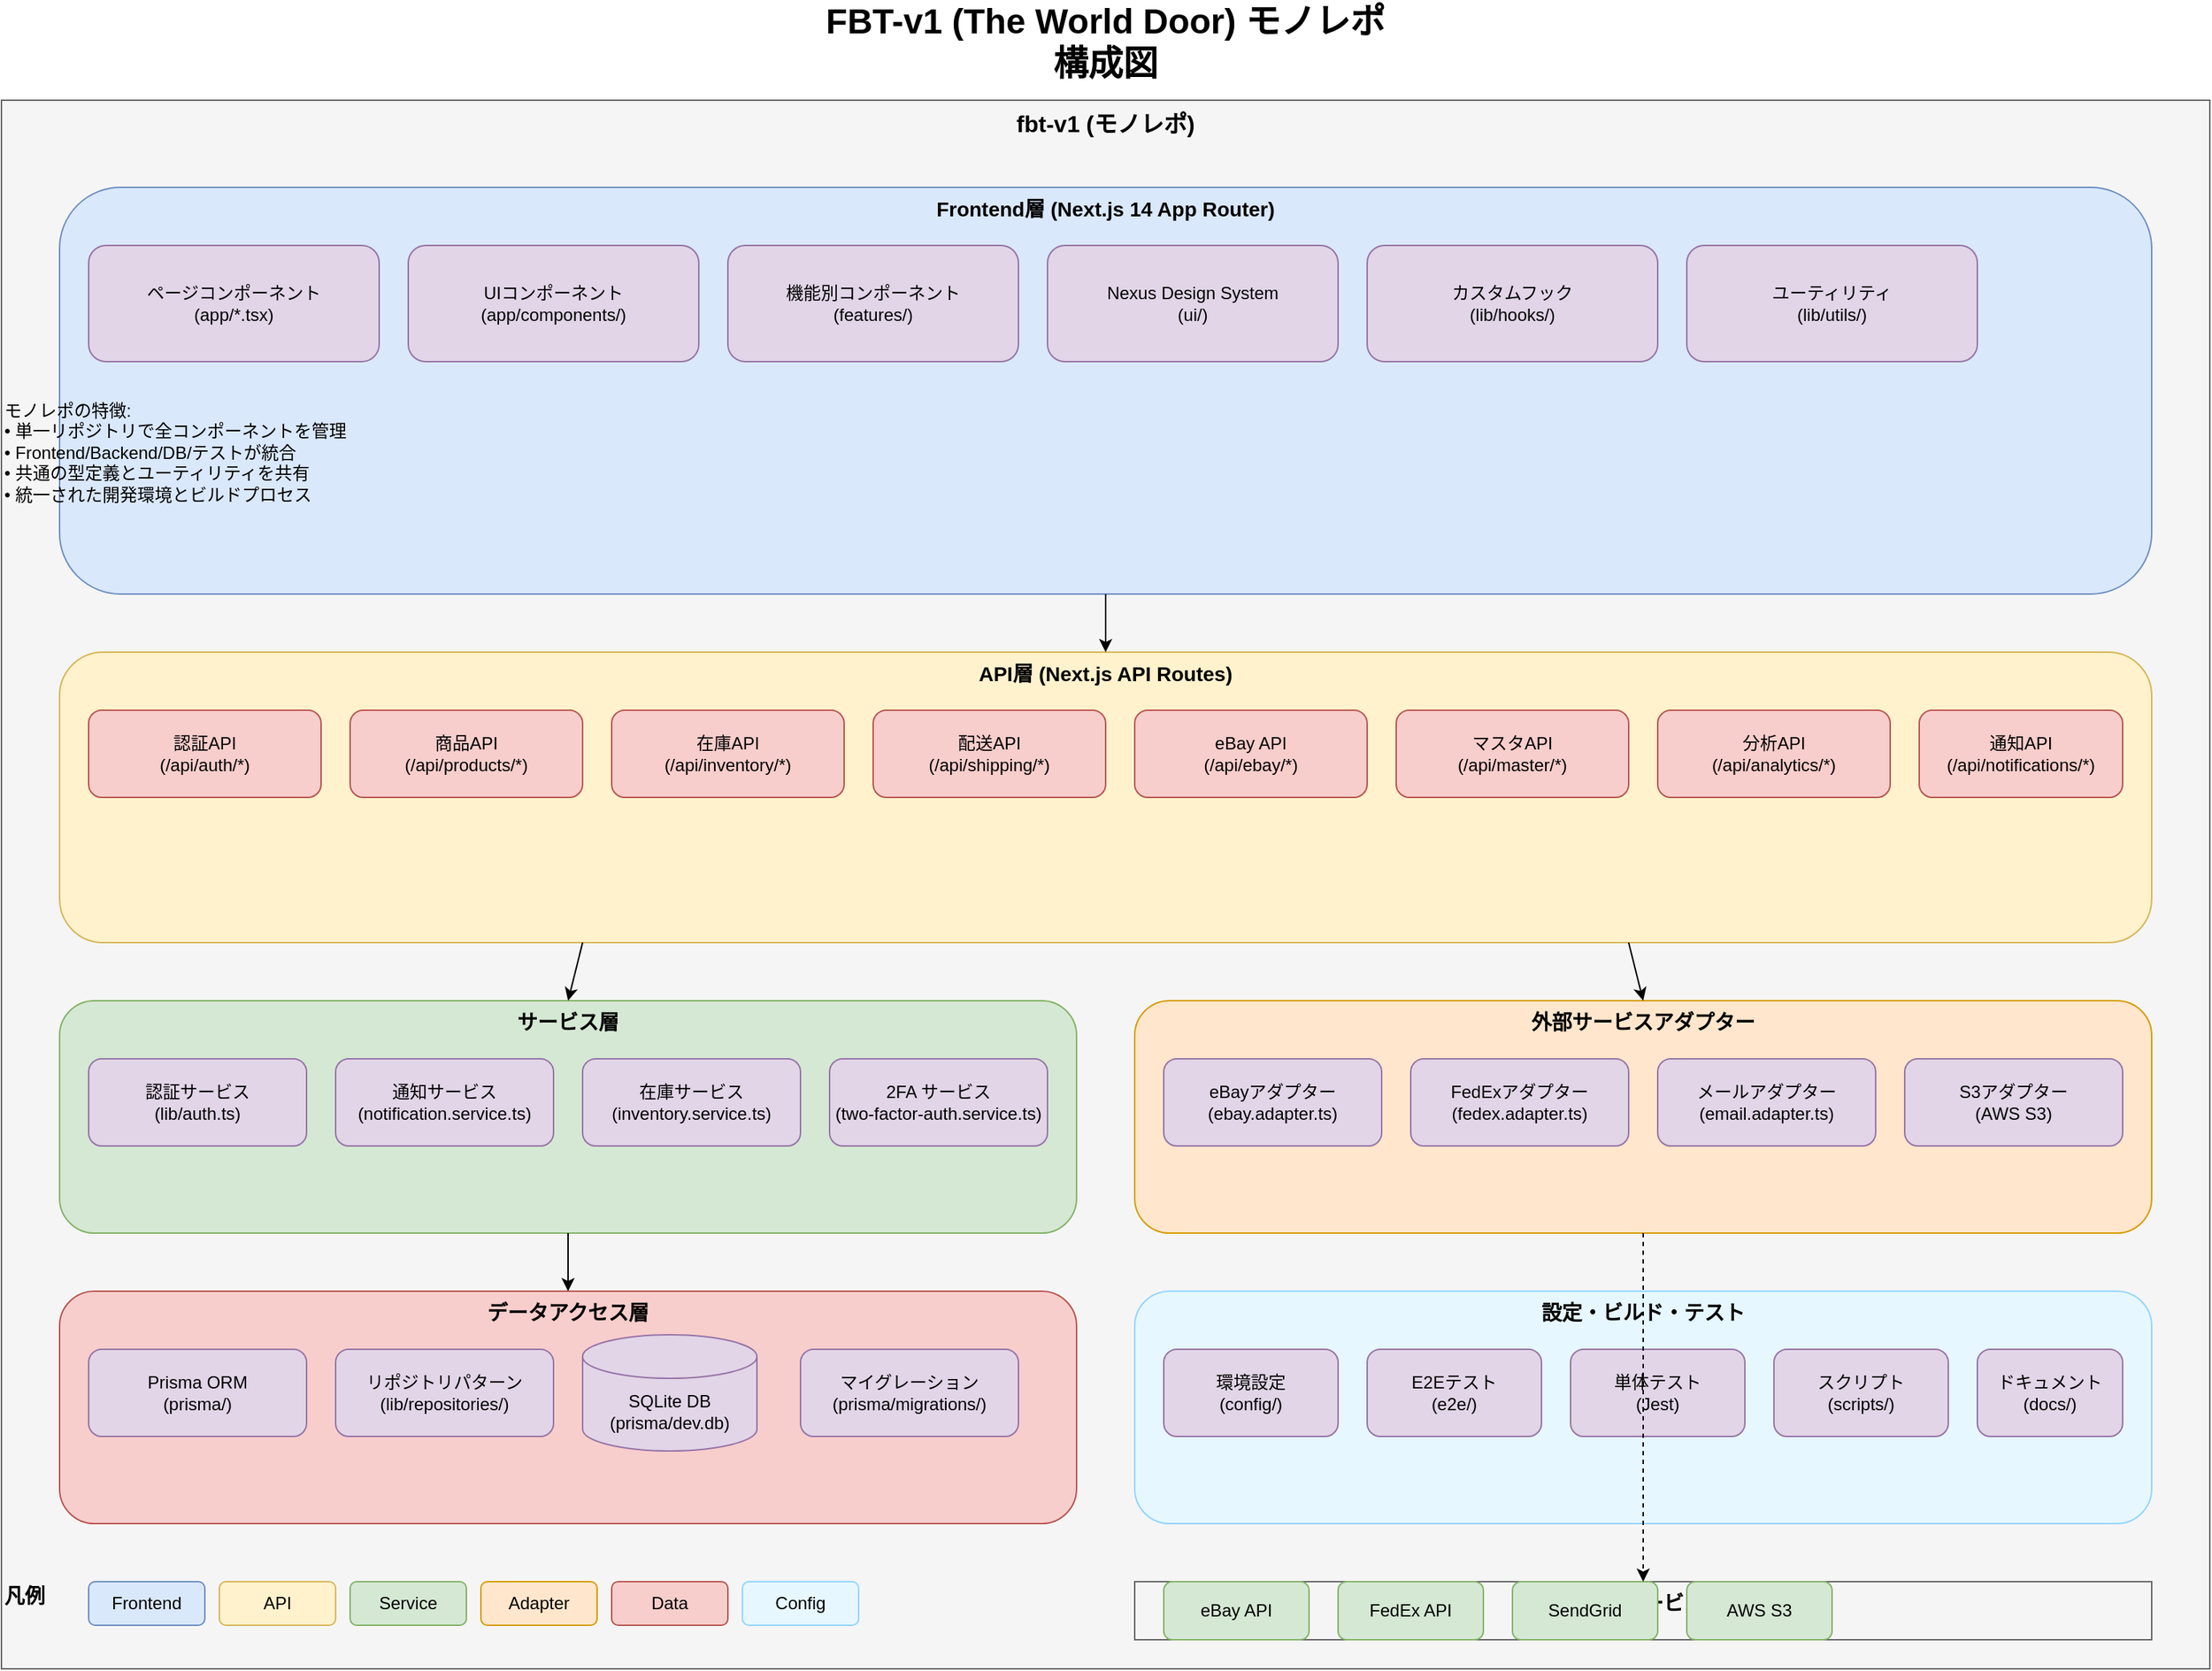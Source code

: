 <mxfile>
    <diagram id="monorepo-architecture" name="FBT-v1 モノレポ構成">
        <mxGraphModel dx="1378" dy="770" grid="1" gridSize="10" guides="1" tooltips="1" connect="1" arrows="1" fold="1" page="1" pageScale="1" pageWidth="1600" pageHeight="1200" math="0" shadow="0">
            <root>
                <mxCell id="0"/>
                <mxCell id="1" parent="0"/>
                <mxCell id="title" value="FBT-v1 (The World Door) モノレポ構成図" style="text;html=1;strokeColor=none;fillColor=none;align=center;verticalAlign=middle;whiteSpace=wrap;rounded=0;fontSize=24;fontStyle=1;" parent="1" vertex="1">
                    <mxGeometry x="600" y="20" width="400" height="40" as="geometry"/>
                </mxCell>
                <mxCell id="main-container" value="fbt-v1 (モノレポ)" style="rounded=0;whiteSpace=wrap;html=1;fillColor=#f5f5f5;strokeColor=#666666;fontSize=16;fontStyle=1;verticalAlign=top;" parent="1" vertex="1">
                    <mxGeometry x="40" y="80" width="1520" height="1080" as="geometry"/>
                </mxCell>
                <mxCell id="frontend-layer" value="Frontend層 (Next.js 14 App Router)" style="rounded=1;whiteSpace=wrap;html=1;fillColor=#dae8fc;strokeColor=#6c8ebf;fontSize=14;fontStyle=1;verticalAlign=top;" parent="1" vertex="1">
                    <mxGeometry x="80" y="140" width="1440" height="280" as="geometry"/>
                </mxCell>
                <mxCell id="pages" value="ページコンポーネント&#10;(app/*.tsx)" style="rounded=1;whiteSpace=wrap;html=1;fillColor=#e1d5e7;strokeColor=#9673a6;" parent="1" vertex="1">
                    <mxGeometry x="100" y="180" width="200" height="80" as="geometry"/>
                </mxCell>
                <mxCell id="components" value="UIコンポーネント&#10;(app/components/)" style="rounded=1;whiteSpace=wrap;html=1;fillColor=#e1d5e7;strokeColor=#9673a6;" parent="1" vertex="1">
                    <mxGeometry x="320" y="180" width="200" height="80" as="geometry"/>
                </mxCell>
                <mxCell id="features" value="機能別コンポーネント&#10;(features/)" style="rounded=1;whiteSpace=wrap;html=1;fillColor=#e1d5e7;strokeColor=#9673a6;" parent="1" vertex="1">
                    <mxGeometry x="540" y="180" width="200" height="80" as="geometry"/>
                </mxCell>
                <mxCell id="ui-library" value="Nexus Design System&#10;(ui/)" style="rounded=1;whiteSpace=wrap;html=1;fillColor=#e1d5e7;strokeColor=#9673a6;" parent="1" vertex="1">
                    <mxGeometry x="760" y="180" width="200" height="80" as="geometry"/>
                </mxCell>
                <mxCell id="hooks" value="カスタムフック&#10;(lib/hooks/)" style="rounded=1;whiteSpace=wrap;html=1;fillColor=#e1d5e7;strokeColor=#9673a6;" parent="1" vertex="1">
                    <mxGeometry x="980" y="180" width="200" height="80" as="geometry"/>
                </mxCell>
                <mxCell id="utils" value="ユーティリティ&#10;(lib/utils/)" style="rounded=1;whiteSpace=wrap;html=1;fillColor=#e1d5e7;strokeColor=#9673a6;" parent="1" vertex="1">
                    <mxGeometry x="1200" y="180" width="200" height="80" as="geometry"/>
                </mxCell>
                <mxCell id="api-layer" value="API層 (Next.js API Routes)" style="rounded=1;whiteSpace=wrap;html=1;fillColor=#fff2cc;strokeColor=#d6b656;fontSize=14;fontStyle=1;verticalAlign=top;" parent="1" vertex="1">
                    <mxGeometry x="80" y="460" width="1440" height="200" as="geometry"/>
                </mxCell>
                <mxCell id="auth-api" value="認証API&#10;(/api/auth/*)" style="rounded=1;whiteSpace=wrap;html=1;fillColor=#f8cecc;strokeColor=#b85450;" parent="1" vertex="1">
                    <mxGeometry x="100" y="500" width="160" height="60" as="geometry"/>
                </mxCell>
                <mxCell id="products-api" value="商品API&#10;(/api/products/*)" style="rounded=1;whiteSpace=wrap;html=1;fillColor=#f8cecc;strokeColor=#b85450;" parent="1" vertex="1">
                    <mxGeometry x="280" y="500" width="160" height="60" as="geometry"/>
                </mxCell>
                <mxCell id="inventory-api" value="在庫API&#10;(/api/inventory/*)" style="rounded=1;whiteSpace=wrap;html=1;fillColor=#f8cecc;strokeColor=#b85450;" parent="1" vertex="1">
                    <mxGeometry x="460" y="500" width="160" height="60" as="geometry"/>
                </mxCell>
                <mxCell id="shipping-api" value="配送API&#10;(/api/shipping/*)" style="rounded=1;whiteSpace=wrap;html=1;fillColor=#f8cecc;strokeColor=#b85450;" parent="1" vertex="1">
                    <mxGeometry x="640" y="500" width="160" height="60" as="geometry"/>
                </mxCell>
                <mxCell id="ebay-api" value="eBay API&#10;(/api/ebay/*)" style="rounded=1;whiteSpace=wrap;html=1;fillColor=#f8cecc;strokeColor=#b85450;" parent="1" vertex="1">
                    <mxGeometry x="820" y="500" width="160" height="60" as="geometry"/>
                </mxCell>
                <mxCell id="master-api" value="マスタAPI&#10;(/api/master/*)" style="rounded=1;whiteSpace=wrap;html=1;fillColor=#f8cecc;strokeColor=#b85450;" parent="1" vertex="1">
                    <mxGeometry x="1000" y="500" width="160" height="60" as="geometry"/>
                </mxCell>
                <mxCell id="analytics-api" value="分析API&#10;(/api/analytics/*)" style="rounded=1;whiteSpace=wrap;html=1;fillColor=#f8cecc;strokeColor=#b85450;" parent="1" vertex="1">
                    <mxGeometry x="1180" y="500" width="160" height="60" as="geometry"/>
                </mxCell>
                <mxCell id="notification-api" value="通知API&#10;(/api/notifications/*)" style="rounded=1;whiteSpace=wrap;html=1;fillColor=#f8cecc;strokeColor=#b85450;" parent="1" vertex="1">
                    <mxGeometry x="1360" y="500" width="140" height="60" as="geometry"/>
                </mxCell>
                <mxCell id="service-layer" value="サービス層" style="rounded=1;whiteSpace=wrap;html=1;fillColor=#d5e8d4;strokeColor=#82b366;fontSize=14;fontStyle=1;verticalAlign=top;" parent="1" vertex="1">
                    <mxGeometry x="80" y="700" width="700" height="160" as="geometry"/>
                </mxCell>
                <mxCell id="auth-service" value="認証サービス&#10;(lib/auth.ts)" style="rounded=1;whiteSpace=wrap;html=1;fillColor=#e1d5e7;strokeColor=#9673a6;" parent="1" vertex="1">
                    <mxGeometry x="100" y="740" width="150" height="60" as="geometry"/>
                </mxCell>
                <mxCell id="notification-service" value="通知サービス&#10;(notification.service.ts)" style="rounded=1;whiteSpace=wrap;html=1;fillColor=#e1d5e7;strokeColor=#9673a6;" parent="1" vertex="1">
                    <mxGeometry x="270" y="740" width="150" height="60" as="geometry"/>
                </mxCell>
                <mxCell id="inventory-service" value="在庫サービス&#10;(inventory.service.ts)" style="rounded=1;whiteSpace=wrap;html=1;fillColor=#e1d5e7;strokeColor=#9673a6;" parent="1" vertex="1">
                    <mxGeometry x="440" y="740" width="150" height="60" as="geometry"/>
                </mxCell>
                <mxCell id="2fa-service" value="2FA サービス&#10;(two-factor-auth.service.ts)" style="rounded=1;whiteSpace=wrap;html=1;fillColor=#e1d5e7;strokeColor=#9673a6;" parent="1" vertex="1">
                    <mxGeometry x="610" y="740" width="150" height="60" as="geometry"/>
                </mxCell>
                <mxCell id="adapter-layer" value="外部サービスアダプター" style="rounded=1;whiteSpace=wrap;html=1;fillColor=#ffe6cc;strokeColor=#d79b00;fontSize=14;fontStyle=1;verticalAlign=top;" parent="1" vertex="1">
                    <mxGeometry x="820" y="700" width="700" height="160" as="geometry"/>
                </mxCell>
                <mxCell id="ebay-adapter" value="eBayアダプター&#10;(ebay.adapter.ts)" style="rounded=1;whiteSpace=wrap;html=1;fillColor=#e1d5e7;strokeColor=#9673a6;" parent="1" vertex="1">
                    <mxGeometry x="840" y="740" width="150" height="60" as="geometry"/>
                </mxCell>
                <mxCell id="fedex-adapter" value="FedExアダプター&#10;(fedex.adapter.ts)" style="rounded=1;whiteSpace=wrap;html=1;fillColor=#e1d5e7;strokeColor=#9673a6;" parent="1" vertex="1">
                    <mxGeometry x="1010" y="740" width="150" height="60" as="geometry"/>
                </mxCell>
                <mxCell id="email-adapter" value="メールアダプター&#10;(email.adapter.ts)" style="rounded=1;whiteSpace=wrap;html=1;fillColor=#e1d5e7;strokeColor=#9673a6;" parent="1" vertex="1">
                    <mxGeometry x="1180" y="740" width="150" height="60" as="geometry"/>
                </mxCell>
                <mxCell id="s3-adapter" value="S3アダプター&#10;(AWS S3)" style="rounded=1;whiteSpace=wrap;html=1;fillColor=#e1d5e7;strokeColor=#9673a6;" parent="1" vertex="1">
                    <mxGeometry x="1350" y="740" width="150" height="60" as="geometry"/>
                </mxCell>
                <mxCell id="data-layer" value="データアクセス層" style="rounded=1;whiteSpace=wrap;html=1;fillColor=#f8cecc;strokeColor=#b85450;fontSize=14;fontStyle=1;verticalAlign=top;" parent="1" vertex="1">
                    <mxGeometry x="80" y="900" width="700" height="160" as="geometry"/>
                </mxCell>
                <mxCell id="prisma-orm" value="Prisma ORM&#10;(prisma/)" style="rounded=1;whiteSpace=wrap;html=1;fillColor=#e1d5e7;strokeColor=#9673a6;" parent="1" vertex="1">
                    <mxGeometry x="100" y="940" width="150" height="60" as="geometry"/>
                </mxCell>
                <mxCell id="repositories" value="リポジトリパターン&#10;(lib/repositories/)" style="rounded=1;whiteSpace=wrap;html=1;fillColor=#e1d5e7;strokeColor=#9673a6;" parent="1" vertex="1">
                    <mxGeometry x="270" y="940" width="150" height="60" as="geometry"/>
                </mxCell>
                <mxCell id="sqlite-db" value="SQLite DB&#10;(prisma/dev.db)" style="shape=cylinder3;whiteSpace=wrap;html=1;boundedLbl=1;backgroundOutline=1;size=15;fillColor=#e1d5e7;strokeColor=#9673a6;" parent="1" vertex="1">
                    <mxGeometry x="440" y="930" width="120" height="80" as="geometry"/>
                </mxCell>
                <mxCell id="migrations" value="マイグレーション&#10;(prisma/migrations/)" style="rounded=1;whiteSpace=wrap;html=1;fillColor=#e1d5e7;strokeColor=#9673a6;" parent="1" vertex="1">
                    <mxGeometry x="590" y="940" width="150" height="60" as="geometry"/>
                </mxCell>
                <mxCell id="config-layer" value="設定・ビルド・テスト" style="rounded=1;whiteSpace=wrap;html=1;fillColor=#e6f7ff;strokeColor=#91d5ff;fontSize=14;fontStyle=1;verticalAlign=top;" parent="1" vertex="1">
                    <mxGeometry x="820" y="900" width="700" height="160" as="geometry"/>
                </mxCell>
                <mxCell id="config" value="環境設定&#10;(config/)" style="rounded=1;whiteSpace=wrap;html=1;fillColor=#e1d5e7;strokeColor=#9673a6;" parent="1" vertex="1">
                    <mxGeometry x="840" y="940" width="120" height="60" as="geometry"/>
                </mxCell>
                <mxCell id="e2e-tests" value="E2Eテスト&#10;(e2e/)" style="rounded=1;whiteSpace=wrap;html=1;fillColor=#e1d5e7;strokeColor=#9673a6;" parent="1" vertex="1">
                    <mxGeometry x="980" y="940" width="120" height="60" as="geometry"/>
                </mxCell>
                <mxCell id="jest-tests" value="単体テスト&#10;(Jest)" style="rounded=1;whiteSpace=wrap;html=1;fillColor=#e1d5e7;strokeColor=#9673a6;" parent="1" vertex="1">
                    <mxGeometry x="1120" y="940" width="120" height="60" as="geometry"/>
                </mxCell>
                <mxCell id="scripts" value="スクリプト&#10;(scripts/)" style="rounded=1;whiteSpace=wrap;html=1;fillColor=#e1d5e7;strokeColor=#9673a6;" parent="1" vertex="1">
                    <mxGeometry x="1260" y="940" width="120" height="60" as="geometry"/>
                </mxCell>
                <mxCell id="docs" value="ドキュメント&#10;(docs/)" style="rounded=1;whiteSpace=wrap;html=1;fillColor=#e1d5e7;strokeColor=#9673a6;" parent="1" vertex="1">
                    <mxGeometry x="1400" y="940" width="100" height="60" as="geometry"/>
                </mxCell>
                <mxCell id="arrow1" value="" style="endArrow=classic;html=1;exitX=0.5;exitY=1;exitDx=0;exitDy=0;entryX=0.5;entryY=0;entryDx=0;entryDy=0;" parent="1" source="frontend-layer" target="api-layer" edge="1">
                    <mxGeometry width="50" height="50" relative="1" as="geometry">
                        <mxPoint x="700" y="500" as="sourcePoint"/>
                        <mxPoint x="750" y="450" as="targetPoint"/>
                    </mxGeometry>
                </mxCell>
                <mxCell id="arrow2" value="" style="endArrow=classic;html=1;exitX=0.25;exitY=1;exitDx=0;exitDy=0;entryX=0.5;entryY=0;entryDx=0;entryDy=0;" parent="1" source="api-layer" target="service-layer" edge="1">
                    <mxGeometry width="50" height="50" relative="1" as="geometry">
                        <mxPoint x="400" y="700" as="sourcePoint"/>
                        <mxPoint x="450" y="650" as="targetPoint"/>
                    </mxGeometry>
                </mxCell>
                <mxCell id="arrow3" value="" style="endArrow=classic;html=1;exitX=0.75;exitY=1;exitDx=0;exitDy=0;entryX=0.5;entryY=0;entryDx=0;entryDy=0;" parent="1" source="api-layer" target="adapter-layer" edge="1">
                    <mxGeometry width="50" height="50" relative="1" as="geometry">
                        <mxPoint x="1100" y="700" as="sourcePoint"/>
                        <mxPoint x="1150" y="650" as="targetPoint"/>
                    </mxGeometry>
                </mxCell>
                <mxCell id="arrow4" value="" style="endArrow=classic;html=1;exitX=0.5;exitY=1;exitDx=0;exitDy=0;entryX=0.5;entryY=0;entryDx=0;entryDy=0;" parent="1" source="service-layer" target="data-layer" edge="1">
                    <mxGeometry width="50" height="50" relative="1" as="geometry">
                        <mxPoint x="400" y="900" as="sourcePoint"/>
                        <mxPoint x="450" y="850" as="targetPoint"/>
                    </mxGeometry>
                </mxCell>
                <mxCell id="external-services" value="外部サービス" style="rounded=0;whiteSpace=wrap;html=1;fillColor=#f5f5f5;strokeColor=#666666;fontSize=14;fontStyle=1;verticalAlign=top;" parent="1" vertex="1">
                    <mxGeometry x="820" y="1100" width="700" height="40" as="geometry"/>
                </mxCell>
                <mxCell id="ebay-service" value="eBay API" style="rounded=1;whiteSpace=wrap;html=1;fillColor=#d5e8d4;strokeColor=#82b366;" parent="1" vertex="1">
                    <mxGeometry x="840" y="1100" width="100" height="40" as="geometry"/>
                </mxCell>
                <mxCell id="fedex-service" value="FedEx API" style="rounded=1;whiteSpace=wrap;html=1;fillColor=#d5e8d4;strokeColor=#82b366;" parent="1" vertex="1">
                    <mxGeometry x="960" y="1100" width="100" height="40" as="geometry"/>
                </mxCell>
                <mxCell id="sendgrid-service" value="SendGrid" style="rounded=1;whiteSpace=wrap;html=1;fillColor=#d5e8d4;strokeColor=#82b366;" parent="1" vertex="1">
                    <mxGeometry x="1080" y="1100" width="100" height="40" as="geometry"/>
                </mxCell>
                <mxCell id="aws-s3-service" value="AWS S3" style="rounded=1;whiteSpace=wrap;html=1;fillColor=#d5e8d4;strokeColor=#82b366;" parent="1" vertex="1">
                    <mxGeometry x="1200" y="1100" width="100" height="40" as="geometry"/>
                </mxCell>
                <mxCell id="arrow5" value="" style="endArrow=classic;html=1;exitX=0.5;exitY=1;exitDx=0;exitDy=0;entryX=0.5;entryY=0;entryDx=0;entryDy=0;dashed=1;" parent="1" source="adapter-layer" target="external-services" edge="1">
                    <mxGeometry width="50" height="50" relative="1" as="geometry">
                        <mxPoint x="1100" y="900" as="sourcePoint"/>
                        <mxPoint x="1150" y="850" as="targetPoint"/>
                    </mxGeometry>
                </mxCell>
                <mxCell id="legend-title" value="凡例" style="text;html=1;strokeColor=none;fillColor=none;align=left;verticalAlign=middle;whiteSpace=wrap;rounded=0;fontSize=14;fontStyle=1;" parent="1" vertex="1">
                    <mxGeometry x="40" y="1100" width="60" height="20" as="geometry"/>
                </mxCell>
                <mxCell id="legend-frontend" value="Frontend" style="rounded=1;whiteSpace=wrap;html=1;fillColor=#dae8fc;strokeColor=#6c8ebf;fontSize=12;" parent="1" vertex="1">
                    <mxGeometry x="100" y="1100" width="80" height="30" as="geometry"/>
                </mxCell>
                <mxCell id="legend-api" value="API" style="rounded=1;whiteSpace=wrap;html=1;fillColor=#fff2cc;strokeColor=#d6b656;fontSize=12;" parent="1" vertex="1">
                    <mxGeometry x="190" y="1100" width="80" height="30" as="geometry"/>
                </mxCell>
                <mxCell id="legend-service" value="Service" style="rounded=1;whiteSpace=wrap;html=1;fillColor=#d5e8d4;strokeColor=#82b366;fontSize=12;" parent="1" vertex="1">
                    <mxGeometry x="280" y="1100" width="80" height="30" as="geometry"/>
                </mxCell>
                <mxCell id="legend-adapter" value="Adapter" style="rounded=1;whiteSpace=wrap;html=1;fillColor=#ffe6cc;strokeColor=#d79b00;fontSize=12;" parent="1" vertex="1">
                    <mxGeometry x="370" y="1100" width="80" height="30" as="geometry"/>
                </mxCell>
                <mxCell id="legend-data" value="Data" style="rounded=1;whiteSpace=wrap;html=1;fillColor=#f8cecc;strokeColor=#b85450;fontSize=12;" parent="1" vertex="1">
                    <mxGeometry x="460" y="1100" width="80" height="30" as="geometry"/>
                </mxCell>
                <mxCell id="legend-config" value="Config" style="rounded=1;whiteSpace=wrap;html=1;fillColor=#e6f7ff;strokeColor=#91d5ff;fontSize=12;" parent="1" vertex="1">
                    <mxGeometry x="550" y="1100" width="80" height="30" as="geometry"/>
                </mxCell>
                <mxCell id="monorepo-features" value="モノレポの特徴:&#10;• 単一リポジトリで全コンポーネントを管理&#10;• Frontend/Backend/DB/テストが統合&#10;• 共通の型定義とユーティリティを共有&#10;• 統一された開発環境とビルドプロセス" style="text;html=1;strokeColor=none;fillColor=none;align=left;verticalAlign=top;whiteSpace=wrap;rounded=0;fontSize=12;" parent="1" vertex="1">
                    <mxGeometry x="40" y="280" width="280" height="100" as="geometry"/>
                </mxCell>
            </root>
        </mxGraphModel>
    </diagram>
</mxfile>